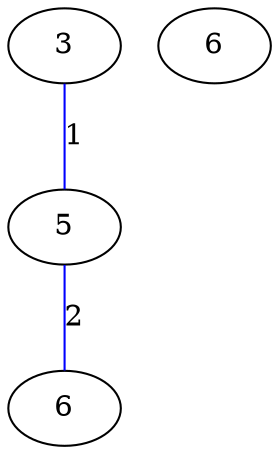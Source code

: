 graph G {
	0 [label="3"];
	1 [label="5"];
	2 [label="6"];
	3 [label="6"];
	0 -- 1 [label="1", color=blue];
	1 -- 2 [label="2", color=blue];
}